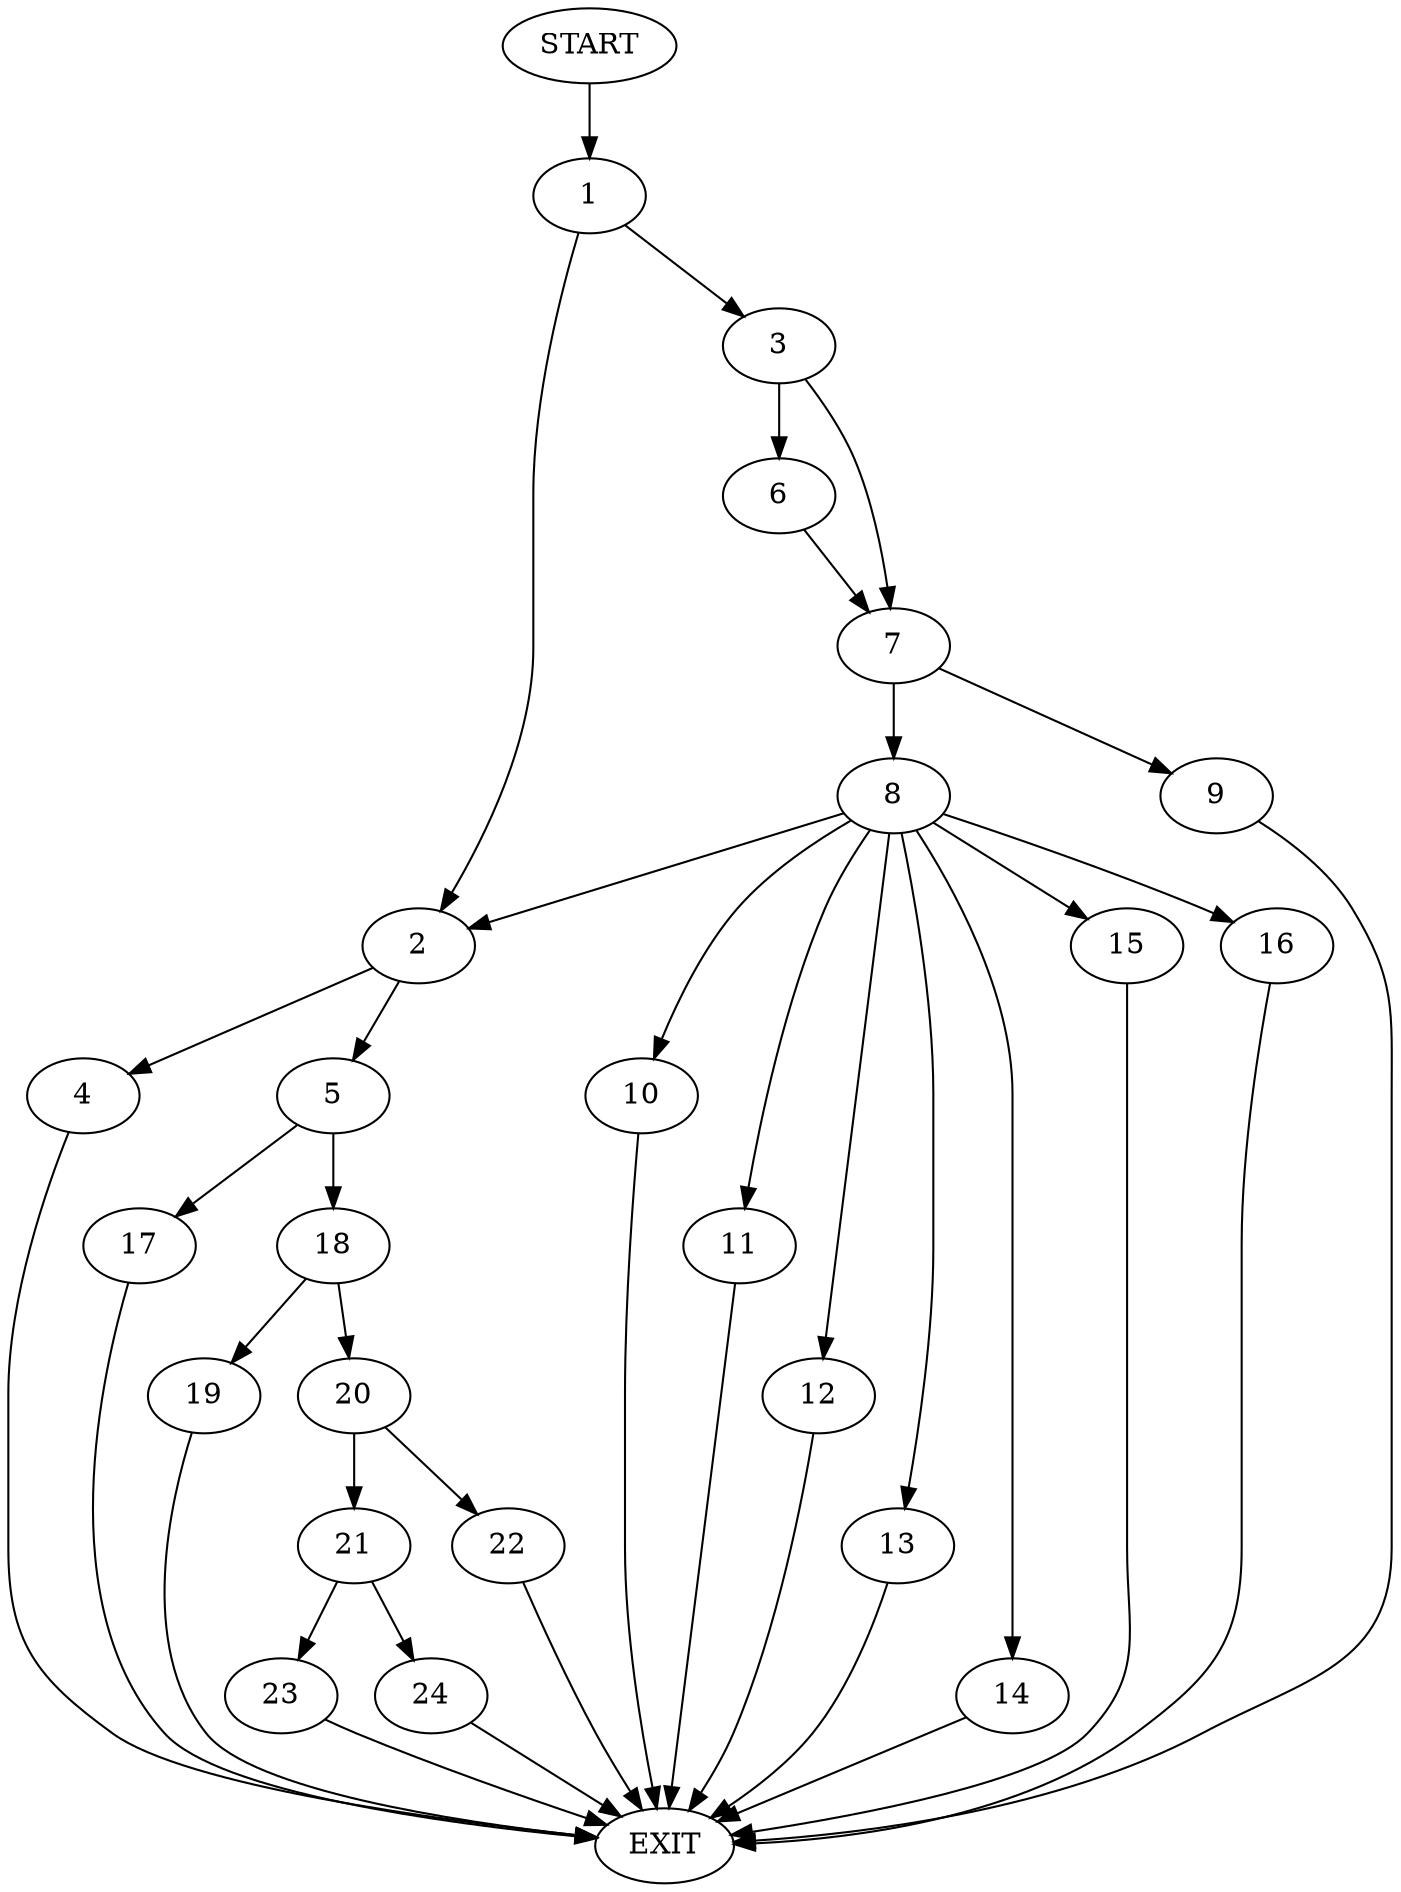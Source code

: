 digraph {
0 [label="START"]
25 [label="EXIT"]
0 -> 1
1 -> 2
1 -> 3
2 -> 4
2 -> 5
3 -> 6
3 -> 7
7 -> 8
7 -> 9
6 -> 7
8 -> 10
8 -> 11
8 -> 12
8 -> 2
8 -> 13
8 -> 14
8 -> 15
8 -> 16
9 -> 25
16 -> 25
10 -> 25
13 -> 25
14 -> 25
11 -> 25
12 -> 25
15 -> 25
4 -> 25
5 -> 17
5 -> 18
17 -> 25
18 -> 19
18 -> 20
20 -> 21
20 -> 22
19 -> 25
21 -> 23
21 -> 24
22 -> 25
24 -> 25
23 -> 25
}
